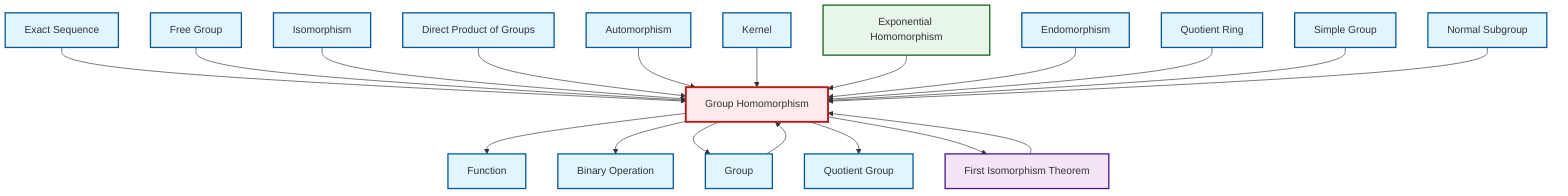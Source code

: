 graph TD
    classDef definition fill:#e1f5fe,stroke:#01579b,stroke-width:2px
    classDef theorem fill:#f3e5f5,stroke:#4a148c,stroke-width:2px
    classDef axiom fill:#fff3e0,stroke:#e65100,stroke-width:2px
    classDef example fill:#e8f5e9,stroke:#1b5e20,stroke-width:2px
    classDef current fill:#ffebee,stroke:#b71c1c,stroke-width:3px
    def-kernel["Kernel"]:::definition
    def-homomorphism["Group Homomorphism"]:::definition
    def-exact-sequence["Exact Sequence"]:::definition
    thm-first-isomorphism["First Isomorphism Theorem"]:::theorem
    def-quotient-group["Quotient Group"]:::definition
    def-endomorphism["Endomorphism"]:::definition
    def-function["Function"]:::definition
    def-direct-product["Direct Product of Groups"]:::definition
    def-simple-group["Simple Group"]:::definition
    def-isomorphism["Isomorphism"]:::definition
    def-group["Group"]:::definition
    def-normal-subgroup["Normal Subgroup"]:::definition
    def-binary-operation["Binary Operation"]:::definition
    def-quotient-ring["Quotient Ring"]:::definition
    ex-exponential-homomorphism["Exponential Homomorphism"]:::example
    def-free-group["Free Group"]:::definition
    def-automorphism["Automorphism"]:::definition
    def-exact-sequence --> def-homomorphism
    def-homomorphism --> def-function
    def-free-group --> def-homomorphism
    def-isomorphism --> def-homomorphism
    def-direct-product --> def-homomorphism
    def-automorphism --> def-homomorphism
    def-group --> def-homomorphism
    def-kernel --> def-homomorphism
    def-homomorphism --> def-binary-operation
    ex-exponential-homomorphism --> def-homomorphism
    def-endomorphism --> def-homomorphism
    def-quotient-ring --> def-homomorphism
    def-simple-group --> def-homomorphism
    thm-first-isomorphism --> def-homomorphism
    def-homomorphism --> def-group
    def-homomorphism --> def-quotient-group
    def-homomorphism --> thm-first-isomorphism
    def-normal-subgroup --> def-homomorphism
    class def-homomorphism current